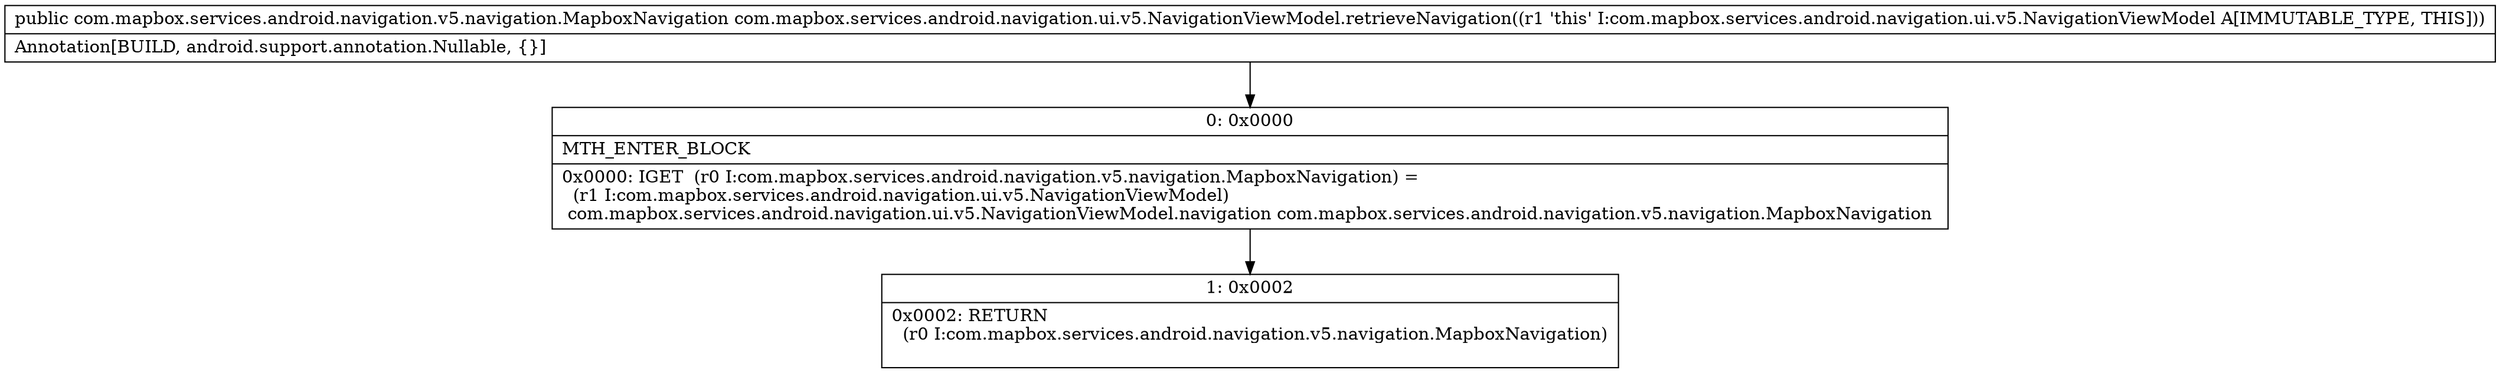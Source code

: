 digraph "CFG forcom.mapbox.services.android.navigation.ui.v5.NavigationViewModel.retrieveNavigation()Lcom\/mapbox\/services\/android\/navigation\/v5\/navigation\/MapboxNavigation;" {
Node_0 [shape=record,label="{0\:\ 0x0000|MTH_ENTER_BLOCK\l|0x0000: IGET  (r0 I:com.mapbox.services.android.navigation.v5.navigation.MapboxNavigation) = \l  (r1 I:com.mapbox.services.android.navigation.ui.v5.NavigationViewModel)\l com.mapbox.services.android.navigation.ui.v5.NavigationViewModel.navigation com.mapbox.services.android.navigation.v5.navigation.MapboxNavigation \l}"];
Node_1 [shape=record,label="{1\:\ 0x0002|0x0002: RETURN  \l  (r0 I:com.mapbox.services.android.navigation.v5.navigation.MapboxNavigation)\l \l}"];
MethodNode[shape=record,label="{public com.mapbox.services.android.navigation.v5.navigation.MapboxNavigation com.mapbox.services.android.navigation.ui.v5.NavigationViewModel.retrieveNavigation((r1 'this' I:com.mapbox.services.android.navigation.ui.v5.NavigationViewModel A[IMMUTABLE_TYPE, THIS]))  | Annotation[BUILD, android.support.annotation.Nullable, \{\}]\l}"];
MethodNode -> Node_0;
Node_0 -> Node_1;
}

